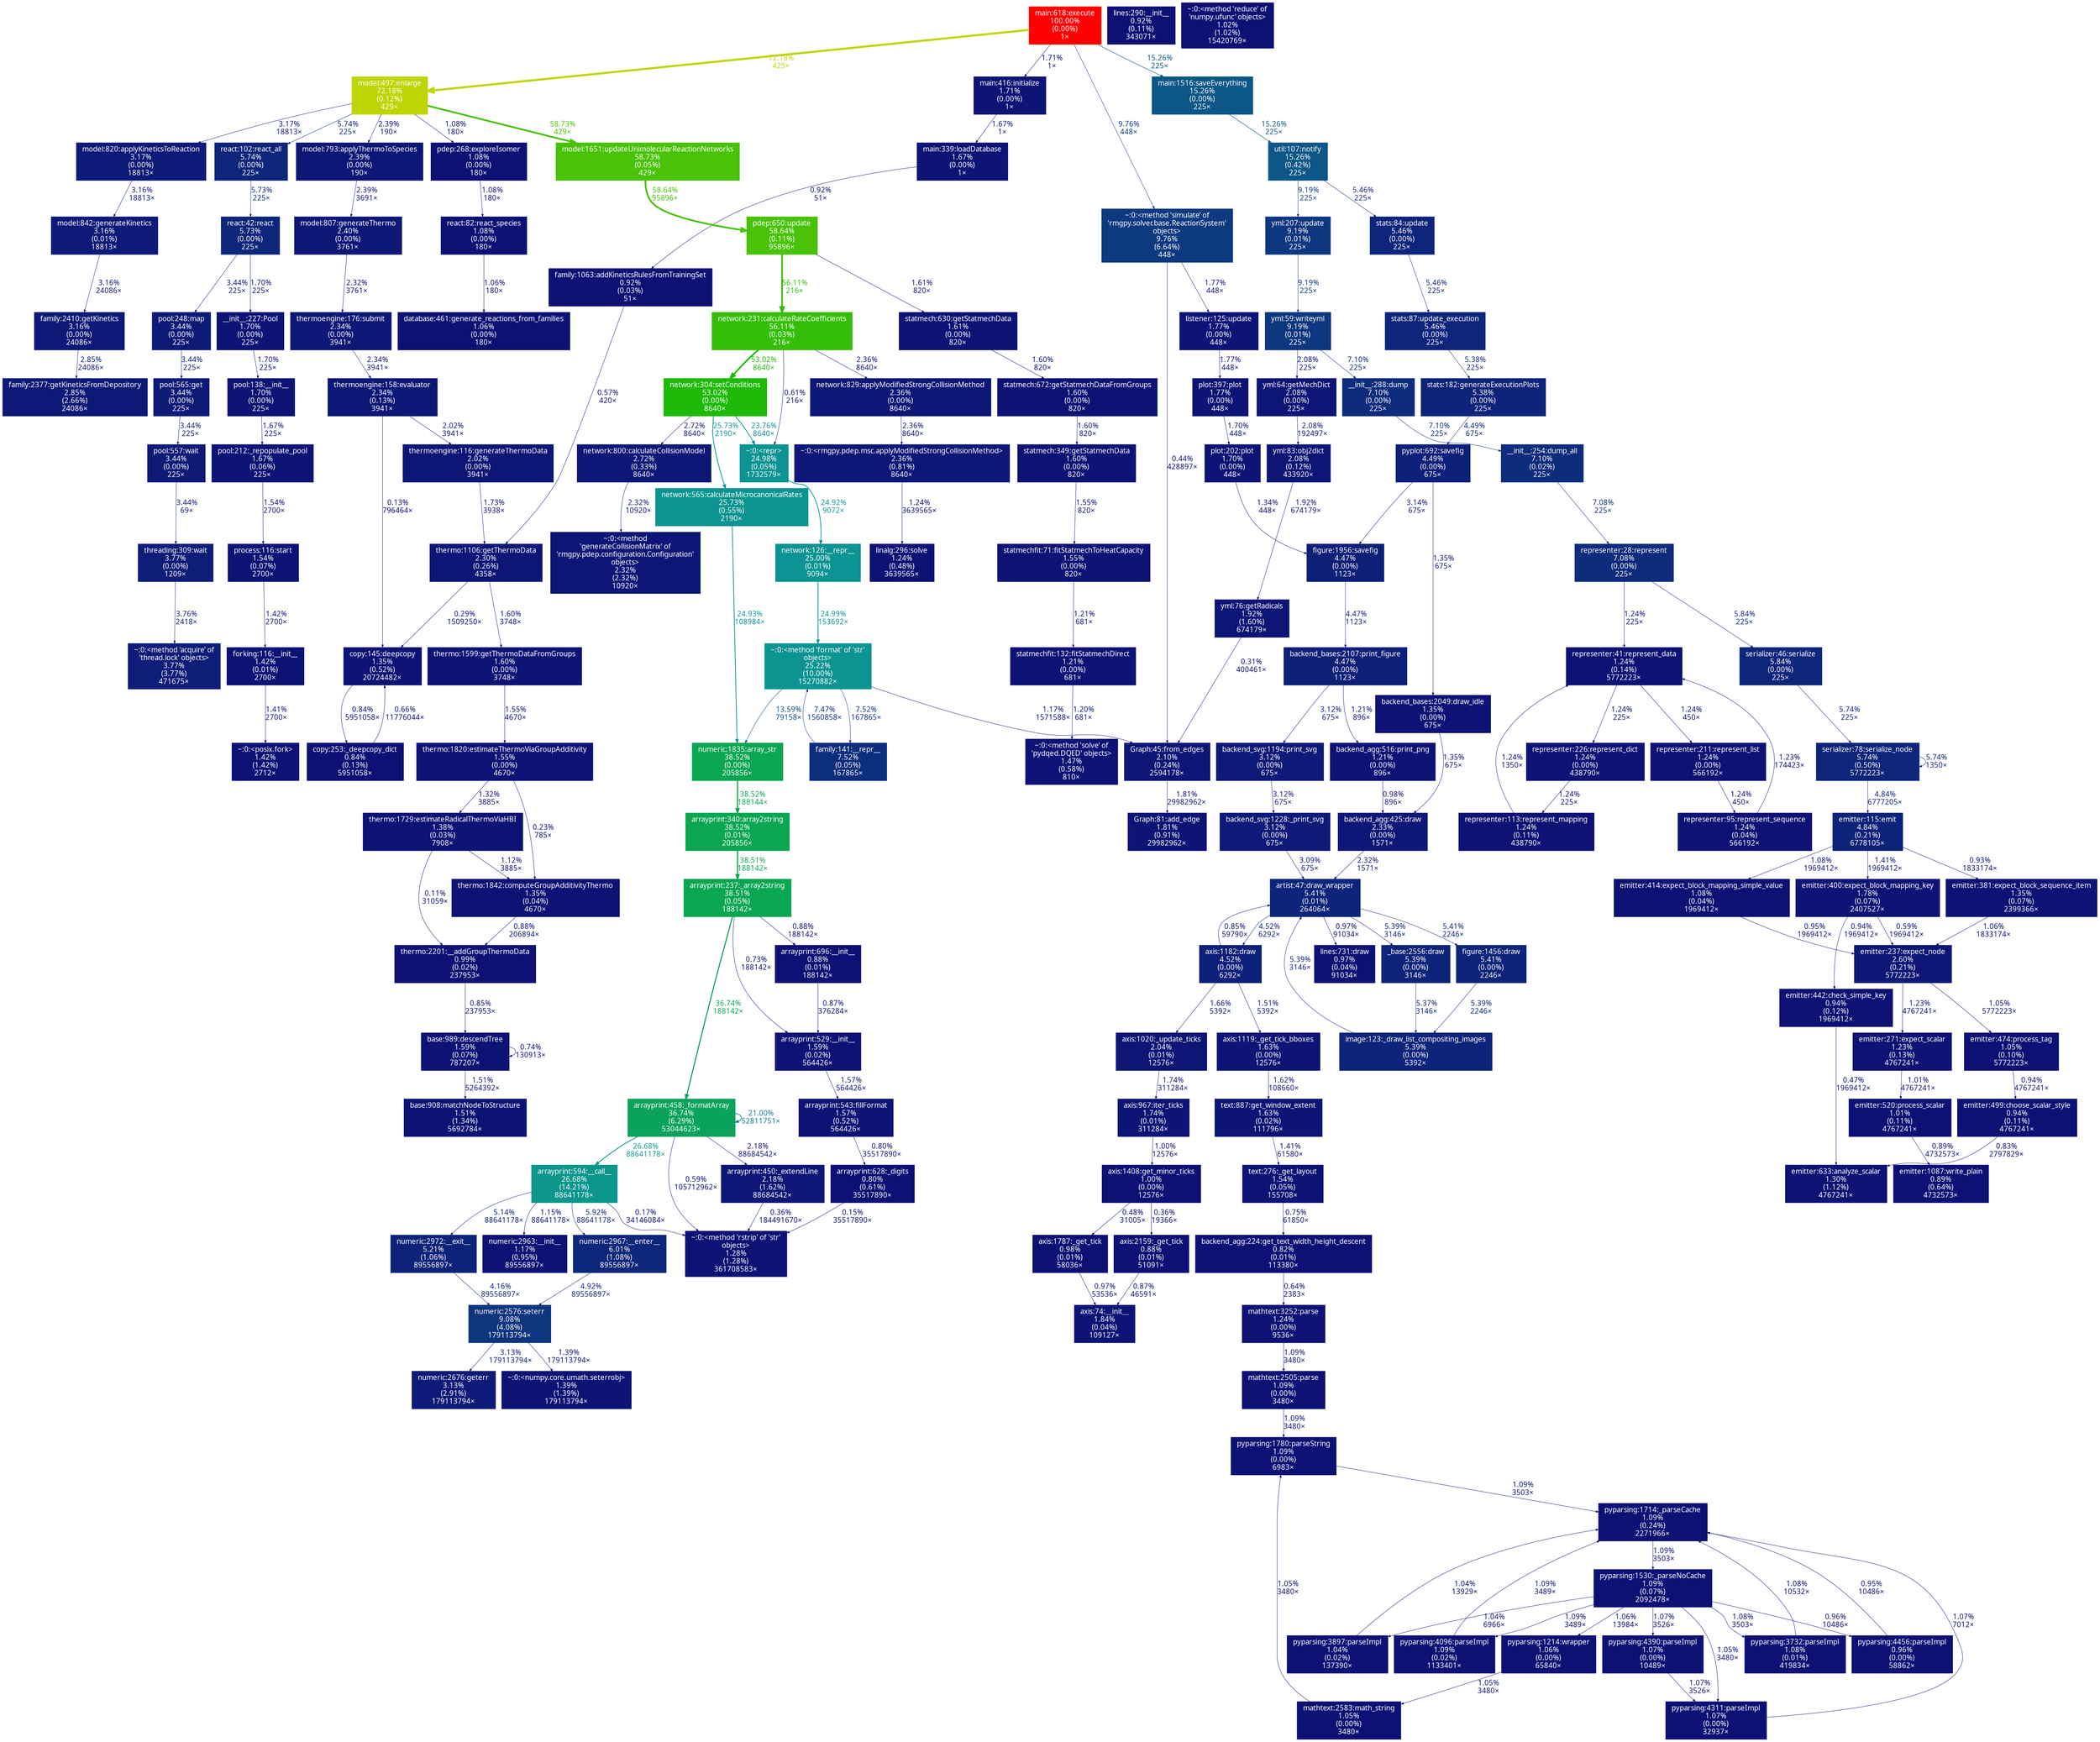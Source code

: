 digraph {
	graph [fontname=ArialMT, nodesep=0.125, ranksep=0.25];
	node [fontcolor=white, fontname=ArialMT, height=0, shape=box, style=filled, width=0];
	edge [fontname=ArialMT];
	13 [color="#0d267a", fontcolor="#ffffff", fontsize="10.00", label="serializer:78:serialize_node\n5.74%\n(0.50%)\n5772223×"];
	13 -> 13 [arrowsize="0.35", color="#0d267a", fontcolor="#0d267a", fontsize="10.00", label="5.74%\n1350×", labeldistance="0.50", penwidth="0.50"];
	13 -> 95 [arrowsize="0.35", color="#0d2279", fontcolor="#0d2279", fontsize="10.00", label="4.84%\n6777205×", labeldistance="0.50", penwidth="0.50"];
	37 [color="#49c208", fontcolor="#ffffff", fontsize="10.00", label="pdep:650:update\n58.64%\n(0.11%)\n95896×"];
	37 -> 2007 [arrowsize="0.75", color="#35be09", fontcolor="#35be09", fontsize="10.00", label="56.11%\n216×", labeldistance="2.24", penwidth="2.24"];
	37 -> 2626 [arrowsize="0.35", color="#0d1375", fontcolor="#0d1375", fontsize="10.00", label="1.61%\n820×", labeldistance="0.50", penwidth="0.50"];
	46 [color="#0d1976", fontcolor="#ffffff", fontsize="10.00", label="family:2377:getKineticsFromDepository\n2.85%\n(2.66%)\n24086×"];
	50 [color="#0d1174", fontcolor="#ffffff", fontsize="10.00", label="family:1063:addKineticsRulesFromTrainingSet\n0.92%\n(0.03%)\n51×"];
	50 -> 723 [arrowsize="0.35", color="#0d0f73", fontcolor="#0d0f73", fontsize="10.00", label="0.57%\n420×", labeldistance="0.50", penwidth="0.50"];
	60 [color="#0d1174", fontcolor="#ffffff", fontsize="10.00", label="lines:290:__init__\n0.92%\n(0.11%)\n343071×"];
	86 [color="#0d1274", fontcolor="#ffffff", fontsize="10.00", label="mathtext:3252:parse\n1.24%\n(0.00%)\n9536×"];
	86 -> 566 [arrowsize="0.35", color="#0d1174", fontcolor="#0d1174", fontsize="10.00", label="1.09%\n3480×", labeldistance="0.50", penwidth="0.50"];
	95 [color="#0d2279", fontcolor="#ffffff", fontsize="10.00", label="emitter:115:emit\n4.84%\n(0.21%)\n6778105×"];
	95 -> 1750 [arrowsize="0.35", color="#0d1375", fontcolor="#0d1375", fontsize="10.00", label="1.41%\n1969412×", labeldistance="0.50", penwidth="0.50"];
	95 -> 1752 [arrowsize="0.35", color="#0d1174", fontcolor="#0d1174", fontsize="10.00", label="0.93%\n1833174×", labeldistance="0.50", penwidth="0.50"];
	95 -> 3245 [arrowsize="0.35", color="#0d1174", fontcolor="#0d1174", fontsize="10.00", label="1.08%\n1969412×", labeldistance="0.50", penwidth="0.50"];
	112 [color="#0d1174", fontcolor="#ffffff", fontsize="10.00", label="lines:731:draw\n0.97%\n(0.04%)\n91034×"];
	158 [color="#0d247a", fontcolor="#ffffff", fontsize="10.00", label="_base:2556:draw\n5.39%\n(0.00%)\n3146×"];
	158 -> 3487 [arrowsize="0.35", color="#0d247a", fontcolor="#0d247a", fontsize="10.00", label="5.37%\n3146×", labeldistance="0.50", penwidth="0.50"];
	167 [color="#0d1575", fontcolor="#ffffff", fontsize="10.00", label="yml:83:obj2dict\n2.08%\n(0.12%)\n433920×"];
	167 -> 271 [arrowsize="0.35", color="#0d1575", fontcolor="#0d1575", fontsize="10.00", label="1.92%\n674179×", labeldistance="0.50", penwidth="0.50"];
	172 [color="#0d1475", fontcolor="#ffffff", fontsize="10.00", label="plot:202:plot\n1.70%\n(0.00%)\n448×"];
	172 -> 644 [arrowsize="0.35", color="#0d1274", fontcolor="#0d1274", fontsize="10.00", label="1.34%\n448×", labeldistance="0.50", penwidth="0.50"];
	241 [color="#0d1a77", fontcolor="#ffffff", fontsize="10.00", label="model:842:generateKinetics\n3.16%\n(0.01%)\n18813×"];
	241 -> 970 [arrowsize="0.35", color="#0d1a77", fontcolor="#0d1a77", fontsize="10.00", label="3.16%\n24086×", labeldistance="0.50", penwidth="0.50"];
	250 [color="#0d1274", fontcolor="#ffffff", fontsize="10.00", label="copy:145:deepcopy\n1.35%\n(0.52%)\n20724482×"];
	250 -> 1010 [arrowsize="0.35", color="#0d1074", fontcolor="#0d1074", fontsize="10.00", label="0.84%\n5951058×", labeldistance="0.50", penwidth="0.50"];
	271 [color="#0d1575", fontcolor="#ffffff", fontsize="10.00", label="yml:76:getRadicals\n1.92%\n(1.60%)\n674179×"];
	271 -> 2624 [arrowsize="0.35", color="#0d0e73", fontcolor="#0d0e73", fontsize="10.00", label="0.31%\n400461×", labeldistance="0.50", penwidth="0.50"];
	273 [color="#ff0000", fontcolor="#ffffff", fontsize="10.00", label="main:618:execute\n100.00%\n(0.00%)\n1×"];
	273 -> 363 [arrowsize="0.35", color="#0d1475", fontcolor="#0d1475", fontsize="10.00", label="1.71%\n1×", labeldistance="0.50", penwidth="0.50"];
	273 -> 969 [arrowsize="0.85", color="#bed506", fontcolor="#bed506", fontsize="10.00", label="72.18%\n425×", labeldistance="2.89", penwidth="2.89"];
	273 -> 1292 [arrowsize="0.35", color="#0d397f", fontcolor="#0d397f", fontsize="10.00", label="9.76%\n448×", labeldistance="0.50", penwidth="0.50"];
	273 -> 1802 [arrowsize="0.39", color="#0c5787", fontcolor="#0c5787", fontsize="10.00", label="15.26%\n225×", labeldistance="0.61", penwidth="0.61"];
	286 [color="#0d1174", fontcolor="#ffffff", fontsize="10.00", label="pyparsing:1214:wrapper\n1.06%\n(0.00%)\n65840×"];
	286 -> 569 [arrowsize="0.35", color="#0d1174", fontcolor="#0d1174", fontsize="10.00", label="1.05%\n3480×", labeldistance="0.50", penwidth="0.50"];
	303 [color="#0d1d78", fontcolor="#ffffff", fontsize="10.00", label="threading:309:wait\n3.77%\n(0.00%)\n1209×"];
	303 -> 3027 [arrowsize="0.35", color="#0d1d78", fontcolor="#0d1d78", fontsize="10.00", label="3.76%\n2418×", labeldistance="0.50", penwidth="0.50"];
	358 [color="#0d1b77", fontcolor="#ffffff", fontsize="10.00", label="pool:248:map\n3.44%\n(0.00%)\n225×"];
	358 -> 4040 [arrowsize="0.35", color="#0d1b77", fontcolor="#0d1b77", fontsize="10.00", label="3.44%\n225×", labeldistance="0.50", penwidth="0.50"];
	359 [color="#0d267a", fontcolor="#ffffff", fontsize="10.00", label="react:42:react\n5.73%\n(0.00%)\n225×"];
	359 -> 358 [arrowsize="0.35", color="#0d1b77", fontcolor="#0d1b77", fontsize="10.00", label="3.44%\n225×", labeldistance="0.50", penwidth="0.50"];
	359 -> 2594 [arrowsize="0.35", color="#0d1475", fontcolor="#0d1475", fontsize="10.00", label="1.70%\n225×", labeldistance="0.50", penwidth="0.50"];
	362 [color="#0d1776", fontcolor="#ffffff", fontsize="10.00", label="thermoengine:176:submit\n2.34%\n(0.00%)\n3941×"];
	362 -> 925 [arrowsize="0.35", color="#0d1776", fontcolor="#0d1776", fontsize="10.00", label="2.34%\n3941×", labeldistance="0.50", penwidth="0.50"];
	363 [color="#0d1475", fontcolor="#ffffff", fontsize="10.00", label="main:416:initialize\n1.71%\n(0.00%)\n1×"];
	363 -> 2361 [arrowsize="0.35", color="#0d1475", fontcolor="#0d1475", fontsize="10.00", label="1.67%\n1×", labeldistance="0.50", penwidth="0.50"];
	365 [color="#0d1776", fontcolor="#ffffff", fontsize="10.00", label="model:807:generateThermo\n2.40%\n(0.00%)\n3761×"];
	365 -> 362 [arrowsize="0.35", color="#0d1676", fontcolor="#0d1676", fontsize="10.00", label="2.32%\n3761×", labeldistance="0.50", penwidth="0.50"];
	368 [color="#1fba09", fontcolor="#ffffff", fontsize="10.00", label="network:304:setConditions\n53.02%\n(0.00%)\n8640×"];
	368 -> 1224 [arrowsize="0.51", color="#0c9490", fontcolor="#0c9490", fontsize="10.00", label="25.73%\n2190×", labeldistance="1.03", penwidth="1.03"];
	368 -> 1951 [arrowsize="0.49", color="#0c8b92", fontcolor="#0c8b92", fontsize="10.00", label="23.76%\n8640×", labeldistance="0.95", penwidth="0.95"];
	368 -> 2117 [arrowsize="0.35", color="#0d1876", fontcolor="#0d1876", fontsize="10.00", label="2.72%\n8640×", labeldistance="0.50", penwidth="0.50"];
	374 [color="#0d1475", fontcolor="#ffffff", fontsize="10.00", label="Graph:81:add_edge\n1.81%\n(0.91%)\n29982962×"];
	381 [color="#0d1375", fontcolor="#ffffff", fontsize="10.00", label="arrayprint:543:fillFormat\n1.57%\n(0.52%)\n564426×"];
	381 -> 1363 [arrowsize="0.35", color="#0d1074", fontcolor="#0d1074", fontsize="10.00", label="0.80%\n35517890×", labeldistance="0.50", penwidth="0.50"];
	382 [color="#0ba35c", fontcolor="#ffffff", fontsize="10.00", label="arrayprint:458:_formatArray\n36.74%\n(6.29%)\n53044623×"];
	382 -> 382 [arrowsize="0.46", color="#0c798e", fontcolor="#0c798e", fontsize="10.00", label="21.00%\n52811751×", labeldistance="0.84", penwidth="0.84"];
	382 -> 1343 [arrowsize="0.52", color="#0c968c", fontcolor="#0c968c", fontsize="10.00", label="26.68%\n88641178×", labeldistance="1.07", penwidth="1.07"];
	382 -> 1359 [arrowsize="0.35", color="#0d0f74", fontcolor="#0d0f74", fontsize="10.00", label="0.59%\n105712962×", labeldistance="0.50", penwidth="0.50"];
	382 -> 1362 [arrowsize="0.35", color="#0d1676", fontcolor="#0d1676", fontsize="10.00", label="2.18%\n88684542×", labeldistance="0.50", penwidth="0.50"];
	385 [color="#0d1375", fontcolor="#ffffff", fontsize="10.00", label="text:276:_get_layout\n1.54%\n(0.05%)\n155708×"];
	385 -> 2472 [arrowsize="0.35", color="#0d1074", fontcolor="#0d1074", fontsize="10.00", label="0.75%\n61850×", labeldistance="0.50", penwidth="0.50"];
	410 [color="#0d267a", fontcolor="#ffffff", fontsize="10.00", label="serializer:46:serialize\n5.84%\n(0.00%)\n225×"];
	410 -> 13 [arrowsize="0.35", color="#0d267a", fontcolor="#0d267a", fontsize="10.00", label="5.74%\n225×", labeldistance="0.50", penwidth="0.50"];
	420 [color="#0d1174", fontcolor="#ffffff", fontsize="10.00", label="database:461:generate_reactions_from_families\n1.06%\n(0.00%)\n180×"];
	558 [color="#0d247a", fontcolor="#ffffff", fontsize="10.00", label="figure:1456:draw\n5.41%\n(0.00%)\n2246×"];
	558 -> 3487 [arrowsize="0.35", color="#0d247a", fontcolor="#0d247a", fontsize="10.00", label="5.39%\n2246×", labeldistance="0.50", penwidth="0.50"];
	560 [color="#0d2079", fontcolor="#ffffff", fontsize="10.00", label="axis:1182:draw\n4.52%\n(0.00%)\n6292×"];
	560 -> 634 [arrowsize="0.35", color="#0d1475", fontcolor="#0d1475", fontsize="10.00", label="1.66%\n5392×", labeldistance="0.50", penwidth="0.50"];
	560 -> 1231 [arrowsize="0.35", color="#0d1074", fontcolor="#0d1074", fontsize="10.00", label="0.85%\n59790×", labeldistance="0.50", penwidth="0.50"];
	560 -> 3630 [arrowsize="0.35", color="#0d1375", fontcolor="#0d1375", fontsize="10.00", label="1.51%\n5392×", labeldistance="0.50", penwidth="0.50"];
	566 [color="#0d1174", fontcolor="#ffffff", fontsize="10.00", label="mathtext:2505:parse\n1.09%\n(0.00%)\n3480×"];
	566 -> 2975 [arrowsize="0.35", color="#0d1174", fontcolor="#0d1174", fontsize="10.00", label="1.09%\n3480×", labeldistance="0.50", penwidth="0.50"];
	569 [color="#0d1174", fontcolor="#ffffff", fontsize="10.00", label="mathtext:2583:math_string\n1.05%\n(0.00%)\n3480×"];
	569 -> 2975 [arrowsize="0.35", color="#0d1174", fontcolor="#0d1174", fontsize="10.00", label="1.05%\n3480×", labeldistance="0.50", penwidth="0.50"];
	634 [color="#0d1575", fontcolor="#ffffff", fontsize="10.00", label="axis:1020:_update_ticks\n2.04%\n(0.01%)\n12576×"];
	634 -> 1255 [arrowsize="0.35", color="#0d1475", fontcolor="#0d1475", fontsize="10.00", label="1.74%\n311284×", labeldistance="0.50", penwidth="0.50"];
	638 [color="#0d1274", fontcolor="#ffffff", fontsize="10.00", label="statmechfit:132:fitStatmechDirect\n1.21%\n(0.00%)\n681×"];
	638 -> 2063 [arrowsize="0.35", color="#0d1274", fontcolor="#0d1274", fontsize="10.00", label="1.20%\n681×", labeldistance="0.50", penwidth="0.50"];
	644 [color="#0d2078", fontcolor="#ffffff", fontsize="10.00", label="figure:1956:savefig\n4.47%\n(0.00%)\n1123×"];
	644 -> 795 [arrowsize="0.35", color="#0d2078", fontcolor="#0d2078", fontsize="10.00", label="4.47%\n1123×", labeldistance="0.50", penwidth="0.50"];
	656 [color="#0c5787", fontcolor="#ffffff", fontsize="10.00", label="util:107:notify\n15.26%\n(0.42%)\n225×"];
	656 -> 2343 [arrowsize="0.35", color="#0d377f", fontcolor="#0d377f", fontsize="10.00", label="9.19%\n225×", labeldistance="0.50", penwidth="0.50"];
	656 -> 3419 [arrowsize="0.35", color="#0d257a", fontcolor="#0d257a", fontsize="10.00", label="5.46%\n225×", labeldistance="0.50", penwidth="0.50"];
	680 [color="#0d1274", fontcolor="#ffffff", fontsize="10.00", label="representer:226:represent_dict\n1.24%\n(0.00%)\n438790×"];
	680 -> 1353 [arrowsize="0.35", color="#0d1274", fontcolor="#0d1274", fontsize="10.00", label="1.24%\n225×", labeldistance="0.50", penwidth="0.50"];
	681 [color="#0d1274", fontcolor="#ffffff", fontsize="10.00", label="representer:41:represent_data\n1.24%\n(0.14%)\n5772223×"];
	681 -> 680 [arrowsize="0.35", color="#0d1274", fontcolor="#0d1274", fontsize="10.00", label="1.24%\n225×", labeldistance="0.50", penwidth="0.50"];
	681 -> 3703 [arrowsize="0.35", color="#0d1274", fontcolor="#0d1274", fontsize="10.00", label="1.24%\n450×", labeldistance="0.50", penwidth="0.50"];
	720 [color="#0d1375", fontcolor="#ffffff", fontsize="10.00", label="statmech:349:getStatmechData\n1.60%\n(0.00%)\n820×"];
	720 -> 1213 [arrowsize="0.35", color="#0d1375", fontcolor="#0d1375", fontsize="10.00", label="1.55%\n820×", labeldistance="0.50", penwidth="0.50"];
	723 [color="#0d1676", fontcolor="#ffffff", fontsize="10.00", label="thermo:1106:getThermoData\n2.30%\n(0.26%)\n4358×"];
	723 -> 250 [arrowsize="0.35", color="#0d0e73", fontcolor="#0d0e73", fontsize="10.00", label="0.29%\n1509250×", labeldistance="0.50", penwidth="0.50"];
	723 -> 3431 [arrowsize="0.35", color="#0d1375", fontcolor="#0d1375", fontsize="10.00", label="1.60%\n3748×", labeldistance="0.50", penwidth="0.50"];
	747 [color="#0d257a", fontcolor="#ffffff", fontsize="10.00", label="stats:87:update_execution\n5.46%\n(0.00%)\n225×"];
	747 -> 1152 [arrowsize="0.35", color="#0d247a", fontcolor="#0d247a", fontsize="10.00", label="5.38%\n225×", labeldistance="0.50", penwidth="0.50"];
	756 [color="#0d1776", fontcolor="#ffffff", fontsize="10.00", label="network:829:applyModifiedStrongCollisionMethod\n2.36%\n(0.00%)\n8640×"];
	756 -> 2275 [arrowsize="0.35", color="#0d1776", fontcolor="#0d1776", fontsize="10.00", label="2.36%\n8640×", labeldistance="0.50", penwidth="0.50"];
	777 [color="#0d1475", fontcolor="#ffffff", fontsize="10.00", label="pool:212:_repopulate_pool\n1.67%\n(0.06%)\n225×"];
	777 -> 3058 [arrowsize="0.35", color="#0d1375", fontcolor="#0d1375", fontsize="10.00", label="1.54%\n2700×", labeldistance="0.50", penwidth="0.50"];
	787 [color="#0d1375", fontcolor="#ffffff", fontsize="10.00", label="arrayprint:529:__init__\n1.59%\n(0.02%)\n564426×"];
	787 -> 381 [arrowsize="0.35", color="#0d1375", fontcolor="#0d1375", fontsize="10.00", label="1.57%\n564426×", labeldistance="0.50", penwidth="0.50"];
	795 [color="#0d2078", fontcolor="#ffffff", fontsize="10.00", label="backend_bases:2107:print_figure\n4.47%\n(0.00%)\n1123×"];
	795 -> 1416 [arrowsize="0.35", color="#0d1274", fontcolor="#0d1274", fontsize="10.00", label="1.21%\n896×", labeldistance="0.50", penwidth="0.50"];
	795 -> 1630 [arrowsize="0.35", color="#0d1a77", fontcolor="#0d1a77", fontsize="10.00", label="3.12%\n675×", labeldistance="0.50", penwidth="0.50"];
	798 [color="#0d2c7c", fontcolor="#ffffff", fontsize="10.00", label="__init__:254:dump_all\n7.10%\n(0.02%)\n225×"];
	798 -> 3235 [arrowsize="0.35", color="#0d2c7c", fontcolor="#0d2c7c", fontsize="10.00", label="7.08%\n225×", labeldistance="0.50", penwidth="0.50"];
	801 [color="#0d1776", fontcolor="#ffffff", fontsize="10.00", label="backend_agg:425:draw\n2.33%\n(0.00%)\n1571×"];
	801 -> 1231 [arrowsize="0.35", color="#0d1676", fontcolor="#0d1676", fontsize="10.00", label="2.32%\n1571×", labeldistance="0.50", penwidth="0.50"];
	920 [color="#0d2c7c", fontcolor="#ffffff", fontsize="10.00", label="__init__:288:dump\n7.10%\n(0.00%)\n225×"];
	920 -> 798 [arrowsize="0.35", color="#0d2c7c", fontcolor="#0d2c7c", fontsize="10.00", label="7.10%\n225×", labeldistance="0.50", penwidth="0.50"];
	925 [color="#0d1776", fontcolor="#ffffff", fontsize="10.00", label="thermoengine:158:evaluator\n2.34%\n(0.13%)\n3941×"];
	925 -> 250 [arrowsize="0.35", color="#0d0d73", fontcolor="#0d0d73", fontsize="10.00", label="0.13%\n796464×", labeldistance="0.50", penwidth="0.50"];
	925 -> 3442 [arrowsize="0.35", color="#0d1575", fontcolor="#0d1575", fontsize="10.00", label="2.02%\n3941×", labeldistance="0.50", penwidth="0.50"];
	969 [color="#bed506", fontcolor="#ffffff", fontsize="10.00", label="model:497:enlarge\n72.18%\n(0.12%)\n429×"];
	969 -> 1704 [arrowsize="0.77", color="#49c208", fontcolor="#49c208", fontsize="10.00", label="58.73%\n429×", labeldistance="2.35", penwidth="2.35"];
	969 -> 1808 [arrowsize="0.35", color="#0d1a77", fontcolor="#0d1a77", fontsize="10.00", label="3.17%\n18813×", labeldistance="0.50", penwidth="0.50"];
	969 -> 2322 [arrowsize="0.35", color="#0d267a", fontcolor="#0d267a", fontsize="10.00", label="5.74%\n225×", labeldistance="0.50", penwidth="0.50"];
	969 -> 2627 [arrowsize="0.35", color="#0d1174", fontcolor="#0d1174", fontsize="10.00", label="1.08%\n180×", labeldistance="0.50", penwidth="0.50"];
	969 -> 3055 [arrowsize="0.35", color="#0d1776", fontcolor="#0d1776", fontsize="10.00", label="2.39%\n190×", labeldistance="0.50", penwidth="0.50"];
	970 [color="#0d1a77", fontcolor="#ffffff", fontsize="10.00", label="family:2410:getKinetics\n3.16%\n(0.00%)\n24086×"];
	970 -> 46 [arrowsize="0.35", color="#0d1976", fontcolor="#0d1976", fontsize="10.00", label="2.85%\n24086×", labeldistance="0.50", penwidth="0.50"];
	1010 [color="#0d1074", fontcolor="#ffffff", fontsize="10.00", label="copy:253:_deepcopy_dict\n0.84%\n(0.13%)\n5951058×"];
	1010 -> 250 [arrowsize="0.35", color="#0d0f74", fontcolor="#0d0f74", fontsize="10.00", label="0.66%\n11776044×", labeldistance="0.50", penwidth="0.50"];
	1022 [color="#0d1174", fontcolor="#ffffff", fontsize="10.00", label="pyparsing:1530:_parseNoCache\n1.09%\n(0.07%)\n2092478×"];
	1022 -> 286 [arrowsize="0.35", color="#0d1174", fontcolor="#0d1174", fontsize="10.00", label="1.06%\n13984×", labeldistance="0.50", penwidth="0.50"];
	1022 -> 1732 [arrowsize="0.35", color="#0d1174", fontcolor="#0d1174", fontsize="10.00", label="1.08%\n3503×", labeldistance="0.50", penwidth="0.50"];
	1022 -> 1792 [arrowsize="0.35", color="#0d1174", fontcolor="#0d1174", fontsize="10.00", label="0.96%\n10486×", labeldistance="0.50", penwidth="0.50"];
	1022 -> 2551 [arrowsize="0.35", color="#0d1174", fontcolor="#0d1174", fontsize="10.00", label="1.04%\n6966×", labeldistance="0.50", penwidth="0.50"];
	1022 -> 3130 [arrowsize="0.35", color="#0d1174", fontcolor="#0d1174", fontsize="10.00", label="1.05%\n3480×", labeldistance="0.50", penwidth="0.50"];
	1022 -> 3448 [arrowsize="0.35", color="#0d1174", fontcolor="#0d1174", fontsize="10.00", label="1.07%\n3526×", labeldistance="0.50", penwidth="0.50"];
	1022 -> 4221 [arrowsize="0.35", color="#0d1174", fontcolor="#0d1174", fontsize="10.00", label="1.09%\n3489×", labeldistance="0.50", penwidth="0.50"];
	1087 [color="#0d1275", fontcolor="#ffffff", fontsize="10.00", label="thermo:1729:estimateRadicalThermoViaHBI\n1.38%\n(0.03%)\n7908×"];
	1087 -> 1557 [arrowsize="0.35", color="#0d0d73", fontcolor="#0d0d73", fontsize="10.00", label="0.11%\n31059×", labeldistance="0.50", penwidth="0.50"];
	1087 -> 2562 [arrowsize="0.35", color="#0d1174", fontcolor="#0d1174", fontsize="10.00", label="1.12%\n3885×", labeldistance="0.50", penwidth="0.50"];
	1088 [color="#0d1375", fontcolor="#ffffff", fontsize="10.00", label="thermo:1820:estimateThermoViaGroupAdditivity\n1.55%\n(0.00%)\n4670×"];
	1088 -> 1087 [arrowsize="0.35", color="#0d1274", fontcolor="#0d1274", fontsize="10.00", label="1.32%\n3885×", labeldistance="0.50", penwidth="0.50"];
	1088 -> 2562 [arrowsize="0.35", color="#0d0e73", fontcolor="#0d0e73", fontsize="10.00", label="0.23%\n785×", labeldistance="0.50", penwidth="0.50"];
	1111 [color="#0d1274", fontcolor="#ffffff", fontsize="10.00", label="emitter:271:expect_scalar\n1.23%\n(0.13%)\n4767241×"];
	1111 -> 3149 [arrowsize="0.35", color="#0d1174", fontcolor="#0d1174", fontsize="10.00", label="1.01%\n4767241×", labeldistance="0.50", penwidth="0.50"];
	1129 [color="#0d1876", fontcolor="#ffffff", fontsize="10.00", label="emitter:237:expect_node\n2.60%\n(0.21%)\n5772223×"];
	1129 -> 1111 [arrowsize="0.35", color="#0d1274", fontcolor="#0d1274", fontsize="10.00", label="1.23%\n4767241×", labeldistance="0.50", penwidth="0.50"];
	1129 -> 1527 [arrowsize="0.35", color="#0d1174", fontcolor="#0d1174", fontsize="10.00", label="1.05%\n5772223×", labeldistance="0.50", penwidth="0.50"];
	1140 [color="#0d1174", fontcolor="#ffffff", fontsize="10.00", label="pyparsing:1714:_parseCache\n1.09%\n(0.24%)\n2271966×"];
	1140 -> 1022 [arrowsize="0.35", color="#0d1174", fontcolor="#0d1174", fontsize="10.00", label="1.09%\n3503×", labeldistance="0.50", penwidth="0.50"];
	1151 [color="#0d2079", fontcolor="#ffffff", fontsize="10.00", label="pyplot:692:savefig\n4.49%\n(0.00%)\n675×"];
	1151 -> 644 [arrowsize="0.35", color="#0d1a77", fontcolor="#0d1a77", fontsize="10.00", label="3.14%\n675×", labeldistance="0.50", penwidth="0.50"];
	1151 -> 1417 [arrowsize="0.35", color="#0d1274", fontcolor="#0d1274", fontsize="10.00", label="1.35%\n675×", labeldistance="0.50", penwidth="0.50"];
	1152 [color="#0d247a", fontcolor="#ffffff", fontsize="10.00", label="stats:182:generateExecutionPlots\n5.38%\n(0.00%)\n225×"];
	1152 -> 1151 [arrowsize="0.35", color="#0d2079", fontcolor="#0d2079", fontsize="10.00", label="4.49%\n675×", labeldistance="0.50", penwidth="0.50"];
	1213 [color="#0d1375", fontcolor="#ffffff", fontsize="10.00", label="statmechfit:71:fitStatmechToHeatCapacity\n1.55%\n(0.00%)\n820×"];
	1213 -> 638 [arrowsize="0.35", color="#0d1274", fontcolor="#0d1274", fontsize="10.00", label="1.21%\n681×", labeldistance="0.50", penwidth="0.50"];
	1224 [color="#0c9490", fontcolor="#ffffff", fontsize="10.00", label="network:565:calculateMicrocanonicalRates\n25.73%\n(0.55%)\n2190×"];
	1224 -> 3700 [arrowsize="0.50", color="#0c9393", fontcolor="#0c9393", fontsize="10.00", label="24.93%\n108984×", labeldistance="1.00", penwidth="1.00"];
	1231 [color="#0d247a", fontcolor="#ffffff", fontsize="10.00", label="artist:47:draw_wrapper\n5.41%\n(0.01%)\n264064×"];
	1231 -> 112 [arrowsize="0.35", color="#0d1174", fontcolor="#0d1174", fontsize="10.00", label="0.97%\n91034×", labeldistance="0.50", penwidth="0.50"];
	1231 -> 158 [arrowsize="0.35", color="#0d247a", fontcolor="#0d247a", fontsize="10.00", label="5.39%\n3146×", labeldistance="0.50", penwidth="0.50"];
	1231 -> 558 [arrowsize="0.35", color="#0d247a", fontcolor="#0d247a", fontsize="10.00", label="5.41%\n2246×", labeldistance="0.50", penwidth="0.50"];
	1231 -> 560 [arrowsize="0.35", color="#0d2079", fontcolor="#0d2079", fontsize="10.00", label="4.52%\n6292×", labeldistance="0.50", penwidth="0.50"];
	1234 [color="#0d1475", fontcolor="#ffffff", fontsize="10.00", label="axis:74:__init__\n1.84%\n(0.04%)\n109127×"];
	1237 [color="#0d1375", fontcolor="#ffffff", fontsize="10.00", label="base:908:matchNodeToStructure\n1.51%\n(1.34%)\n5692784×"];
	1255 [color="#0d1475", fontcolor="#ffffff", fontsize="10.00", label="axis:967:iter_ticks\n1.74%\n(0.01%)\n311284×"];
	1255 -> 2105 [arrowsize="0.35", color="#0d1174", fontcolor="#0d1174", fontsize="10.00", label="1.00%\n12576×", labeldistance="0.50", penwidth="0.50"];
	1256 [color="#0d1375", fontcolor="#ffffff", fontsize="10.00", label="statmech:672:getStatmechDataFromGroups\n1.60%\n(0.00%)\n820×"];
	1256 -> 720 [arrowsize="0.35", color="#0d1375", fontcolor="#0d1375", fontsize="10.00", label="1.60%\n820×", labeldistance="0.50", penwidth="0.50"];
	1292 [color="#0d397f", fontcolor="#ffffff", fontsize="10.00", label="~:0:<method 'simulate' of\n'rmgpy.solver.base.ReactionSystem'\nobjects>\n9.76%\n(6.64%)\n448×"];
	1292 -> 2400 [arrowsize="0.35", color="#0d1475", fontcolor="#0d1475", fontsize="10.00", label="1.77%\n448×", labeldistance="0.50", penwidth="0.50"];
	1292 -> 2624 [arrowsize="0.35", color="#0d0f73", fontcolor="#0d0f73", fontsize="10.00", label="0.44%\n428897×", labeldistance="0.50", penwidth="0.50"];
	1341 [color="#0d277a", fontcolor="#ffffff", fontsize="10.00", label="numeric:2967:__enter__\n6.01%\n(1.08%)\n89556897×"];
	1341 -> 3042 [arrowsize="0.35", color="#0d2279", fontcolor="#0d2279", fontsize="10.00", label="4.92%\n89556897×", labeldistance="0.50", penwidth="0.50"];
	1343 [color="#0c968c", fontcolor="#ffffff", fontsize="10.00", label="arrayprint:594:__call__\n26.68%\n(14.21%)\n88641178×"];
	1343 -> 1341 [arrowsize="0.35", color="#0d277a", fontcolor="#0d277a", fontsize="10.00", label="5.92%\n88641178×", labeldistance="0.50", penwidth="0.50"];
	1343 -> 1359 [arrowsize="0.35", color="#0d0d73", fontcolor="#0d0d73", fontsize="10.00", label="0.17%\n34146084×", labeldistance="0.50", penwidth="0.50"];
	1343 -> 2032 [arrowsize="0.35", color="#0d2379", fontcolor="#0d2379", fontsize="10.00", label="5.14%\n88641178×", labeldistance="0.50", penwidth="0.50"];
	1343 -> 4495 [arrowsize="0.35", color="#0d1274", fontcolor="#0d1274", fontsize="10.00", label="1.15%\n88641178×", labeldistance="0.50", penwidth="0.50"];
	1352 [color="#0d1274", fontcolor="#ffffff", fontsize="10.00", label="representer:95:represent_sequence\n1.24%\n(0.04%)\n566192×"];
	1352 -> 681 [arrowsize="0.35", color="#0d1274", fontcolor="#0d1274", fontsize="10.00", label="1.23%\n174423×", labeldistance="0.50", penwidth="0.50"];
	1353 [color="#0d1274", fontcolor="#ffffff", fontsize="10.00", label="representer:113:represent_mapping\n1.24%\n(0.11%)\n438790×"];
	1353 -> 681 [arrowsize="0.35", color="#0d1274", fontcolor="#0d1274", fontsize="10.00", label="1.24%\n1350×", labeldistance="0.50", penwidth="0.50"];
	1359 [color="#0d1274", fontcolor="#ffffff", fontsize="10.00", label="~:0:<method 'rstrip' of 'str'\nobjects>\n1.28%\n(1.28%)\n361708583×"];
	1362 [color="#0d1676", fontcolor="#ffffff", fontsize="10.00", label="arrayprint:450:_extendLine\n2.18%\n(1.62%)\n88684542×"];
	1362 -> 1359 [arrowsize="0.35", color="#0d0e73", fontcolor="#0d0e73", fontsize="10.00", label="0.36%\n184491670×", labeldistance="0.50", penwidth="0.50"];
	1363 [color="#0d1074", fontcolor="#ffffff", fontsize="10.00", label="arrayprint:628:_digits\n0.80%\n(0.61%)\n35517890×"];
	1363 -> 1359 [arrowsize="0.35", color="#0d0d73", fontcolor="#0d0d73", fontsize="10.00", label="0.15%\n35517890×", labeldistance="0.50", penwidth="0.50"];
	1416 [color="#0d1274", fontcolor="#ffffff", fontsize="10.00", label="backend_agg:516:print_png\n1.21%\n(0.00%)\n896×"];
	1416 -> 801 [arrowsize="0.35", color="#0d1174", fontcolor="#0d1174", fontsize="10.00", label="0.98%\n896×", labeldistance="0.50", penwidth="0.50"];
	1417 [color="#0d1274", fontcolor="#ffffff", fontsize="10.00", label="backend_bases:2049:draw_idle\n1.35%\n(0.00%)\n675×"];
	1417 -> 801 [arrowsize="0.35", color="#0d1274", fontcolor="#0d1274", fontsize="10.00", label="1.35%\n675×", labeldistance="0.50", penwidth="0.50"];
	1434 [color="#0ba652", fontcolor="#ffffff", fontsize="10.00", label="arrayprint:340:array2string\n38.52%\n(0.01%)\n205856×"];
	1434 -> 2312 [arrowsize="0.62", color="#0ba652", fontcolor="#0ba652", fontsize="10.00", label="38.51%\n188142×", labeldistance="1.54", penwidth="1.54"];
	1527 [color="#0d1174", fontcolor="#ffffff", fontsize="10.00", label="emitter:474:process_tag\n1.05%\n(0.10%)\n5772223×"];
	1527 -> 2681 [arrowsize="0.35", color="#0d1174", fontcolor="#0d1174", fontsize="10.00", label="0.94%\n4767241×", labeldistance="0.50", penwidth="0.50"];
	1557 [color="#0d1174", fontcolor="#ffffff", fontsize="10.00", label="thermo:2201:__addGroupThermoData\n0.99%\n(0.02%)\n237953×"];
	1557 -> 2382 [arrowsize="0.35", color="#0d1074", fontcolor="#0d1074", fontsize="10.00", label="0.85%\n237953×", labeldistance="0.50", penwidth="0.50"];
	1630 [color="#0d1a77", fontcolor="#ffffff", fontsize="10.00", label="backend_svg:1194:print_svg\n3.12%\n(0.00%)\n675×"];
	1630 -> 3051 [arrowsize="0.35", color="#0d1a77", fontcolor="#0d1a77", fontsize="10.00", label="3.12%\n675×", labeldistance="0.50", penwidth="0.50"];
	1678 [color="#0d1174", fontcolor="#ffffff", fontsize="10.00", label="emitter:442:check_simple_key\n0.94%\n(0.12%)\n1969412×"];
	1678 -> 2145 [arrowsize="0.35", color="#0d0f73", fontcolor="#0d0f73", fontsize="10.00", label="0.47%\n1969412×", labeldistance="0.50", penwidth="0.50"];
	1704 [color="#49c208", fontcolor="#ffffff", fontsize="10.00", label="model:1651:updateUnimolecularReactionNetworks\n58.73%\n(0.05%)\n429×"];
	1704 -> 37 [arrowsize="0.77", color="#49c208", fontcolor="#49c208", fontsize="10.00", label="58.64%\n95896×", labeldistance="2.35", penwidth="2.35"];
	1732 [color="#0d1174", fontcolor="#ffffff", fontsize="10.00", label="pyparsing:3732:parseImpl\n1.08%\n(0.01%)\n419834×"];
	1732 -> 1140 [arrowsize="0.35", color="#0d1174", fontcolor="#0d1174", fontsize="10.00", label="1.08%\n10532×", labeldistance="0.50", penwidth="0.50"];
	1750 [color="#0d1475", fontcolor="#ffffff", fontsize="10.00", label="emitter:400:expect_block_mapping_key\n1.78%\n(0.07%)\n2407527×"];
	1750 -> 1129 [arrowsize="0.35", color="#0d0f74", fontcolor="#0d0f74", fontsize="10.00", label="0.59%\n1969412×", labeldistance="0.50", penwidth="0.50"];
	1750 -> 1678 [arrowsize="0.35", color="#0d1174", fontcolor="#0d1174", fontsize="10.00", label="0.94%\n1969412×", labeldistance="0.50", penwidth="0.50"];
	1752 [color="#0d1274", fontcolor="#ffffff", fontsize="10.00", label="emitter:381:expect_block_sequence_item\n1.35%\n(0.07%)\n2399366×"];
	1752 -> 1129 [arrowsize="0.35", color="#0d1174", fontcolor="#0d1174", fontsize="10.00", label="1.06%\n1833174×", labeldistance="0.50", penwidth="0.50"];
	1759 [color="#0d1074", fontcolor="#ffffff", fontsize="10.00", label="emitter:1087:write_plain\n0.89%\n(0.64%)\n4732573×"];
	1774 [color="#0d1475", fontcolor="#ffffff", fontsize="10.00", label="text:887:get_window_extent\n1.63%\n(0.02%)\n111796×"];
	1774 -> 385 [arrowsize="0.35", color="#0d1375", fontcolor="#0d1375", fontsize="10.00", label="1.41%\n61580×", labeldistance="0.50", penwidth="0.50"];
	1792 [color="#0d1174", fontcolor="#ffffff", fontsize="10.00", label="pyparsing:4456:parseImpl\n0.96%\n(0.00%)\n58862×"];
	1792 -> 1140 [arrowsize="0.35", color="#0d1174", fontcolor="#0d1174", fontsize="10.00", label="0.95%\n10486×", labeldistance="0.50", penwidth="0.50"];
	1802 [color="#0c5787", fontcolor="#ffffff", fontsize="10.00", label="main:1516:saveEverything\n15.26%\n(0.00%)\n225×"];
	1802 -> 656 [arrowsize="0.39", color="#0c5787", fontcolor="#0c5787", fontsize="10.00", label="15.26%\n225×", labeldistance="0.61", penwidth="0.61"];
	1808 [color="#0d1a77", fontcolor="#ffffff", fontsize="10.00", label="model:820:applyKineticsToReaction\n3.17%\n(0.00%)\n18813×"];
	1808 -> 241 [arrowsize="0.35", color="#0d1a77", fontcolor="#0d1a77", fontsize="10.00", label="3.16%\n18813×", labeldistance="0.50", penwidth="0.50"];
	1951 [color="#0c9393", fontcolor="#ffffff", fontsize="10.00", label="~:0:<repr>\n24.98%\n(0.05%)\n1732579×"];
	1951 -> 4099 [arrowsize="0.50", color="#0c9393", fontcolor="#0c9393", fontsize="10.00", label="24.92%\n9072×", labeldistance="1.00", penwidth="1.00"];
	1955 [color="#0c9493", fontcolor="#ffffff", fontsize="10.00", label="~:0:<method 'format' of 'str'\nobjects>\n25.22%\n(10.00%)\n15270882×"];
	1955 -> 2624 [arrowsize="0.35", color="#0d1274", fontcolor="#0d1274", fontsize="10.00", label="1.17%\n1571588×", labeldistance="0.50", penwidth="0.50"];
	1955 -> 3147 [arrowsize="0.35", color="#0d2e7c", fontcolor="#0d2e7c", fontsize="10.00", label="7.52%\n167865×", labeldistance="0.50", penwidth="0.50"];
	1955 -> 3700 [arrowsize="0.37", color="#0d4e84", fontcolor="#0d4e84", fontsize="10.00", label="13.59%\n79158×", labeldistance="0.54", penwidth="0.54"];
	2000 [color="#0d1274", fontcolor="#ffffff", fontsize="10.00", label="linalg:296:solve\n1.24%\n(0.48%)\n3639565×"];
	2007 [color="#35be09", fontcolor="#ffffff", fontsize="10.00", label="network:231:calculateRateCoefficients\n56.11%\n(0.03%)\n216×"];
	2007 -> 368 [arrowsize="0.73", color="#1fba09", fontcolor="#1fba09", fontsize="10.00", label="53.02%\n8640×", labeldistance="2.12", penwidth="2.12"];
	2007 -> 756 [arrowsize="0.35", color="#0d1776", fontcolor="#0d1776", fontsize="10.00", label="2.36%\n8640×", labeldistance="0.50", penwidth="0.50"];
	2007 -> 1951 [arrowsize="0.35", color="#0d0f74", fontcolor="#0d0f74", fontsize="10.00", label="0.61%\n216×", labeldistance="0.50", penwidth="0.50"];
	2025 [color="#0d1174", fontcolor="#ffffff", fontsize="10.00", label="react:82:react_species\n1.08%\n(0.00%)\n180×"];
	2025 -> 420 [arrowsize="0.35", color="#0d1174", fontcolor="#0d1174", fontsize="10.00", label="1.06%\n180×", labeldistance="0.50", penwidth="0.50"];
	2032 [color="#0d2379", fontcolor="#ffffff", fontsize="10.00", label="numeric:2972:__exit__\n5.21%\n(1.06%)\n89556897×"];
	2032 -> 3042 [arrowsize="0.35", color="#0d1f78", fontcolor="#0d1f78", fontsize="10.00", label="4.16%\n89556897×", labeldistance="0.50", penwidth="0.50"];
	2063 [color="#0d1375", fontcolor="#ffffff", fontsize="10.00", label="~:0:<method 'solve' of\n'pydqed.DQED' objects>\n1.47%\n(0.58%)\n810×"];
	2105 [color="#0d1174", fontcolor="#ffffff", fontsize="10.00", label="axis:1408:get_minor_ticks\n1.00%\n(0.00%)\n12576×"];
	2105 -> 3879 [arrowsize="0.35", color="#0d0f73", fontcolor="#0d0f73", fontsize="10.00", label="0.48%\n31005×", labeldistance="0.50", penwidth="0.50"];
	2105 -> 4007 [arrowsize="0.35", color="#0d0e73", fontcolor="#0d0e73", fontsize="10.00", label="0.36%\n19366×", labeldistance="0.50", penwidth="0.50"];
	2116 [color="#0d1676", fontcolor="#ffffff", fontsize="10.00", label="~:0:<method\n'generateCollisionMatrix' of\n'rmgpy.pdep.configuration.Configuration'\nobjects>\n2.32%\n(2.32%)\n10920×"];
	2117 [color="#0d1876", fontcolor="#ffffff", fontsize="10.00", label="network:800:calculateCollisionModel\n2.72%\n(0.33%)\n8640×"];
	2117 -> 2116 [arrowsize="0.35", color="#0d1676", fontcolor="#0d1676", fontsize="10.00", label="2.32%\n10920×", labeldistance="0.50", penwidth="0.50"];
	2145 [color="#0d1274", fontcolor="#ffffff", fontsize="10.00", label="emitter:633:analyze_scalar\n1.30%\n(1.12%)\n4767241×"];
	2275 [color="#0d1776", fontcolor="#ffffff", fontsize="10.00", label="~:0:<rmgpy.pdep.msc.applyModifiedStrongCollisionMethod>\n2.36%\n(0.81%)\n8640×"];
	2275 -> 2000 [arrowsize="0.35", color="#0d1274", fontcolor="#0d1274", fontsize="10.00", label="1.24%\n3639565×", labeldistance="0.50", penwidth="0.50"];
	2312 [color="#0ba652", fontcolor="#ffffff", fontsize="10.00", label="arrayprint:237:_array2string\n38.51%\n(0.05%)\n188142×"];
	2312 -> 382 [arrowsize="0.61", color="#0ba35c", fontcolor="#0ba35c", fontsize="10.00", label="36.74%\n188142×", labeldistance="1.47", penwidth="1.47"];
	2312 -> 787 [arrowsize="0.35", color="#0d1074", fontcolor="#0d1074", fontsize="10.00", label="0.73%\n188142×", labeldistance="0.50", penwidth="0.50"];
	2312 -> 2860 [arrowsize="0.35", color="#0d1074", fontcolor="#0d1074", fontsize="10.00", label="0.88%\n188142×", labeldistance="0.50", penwidth="0.50"];
	2322 [color="#0d267a", fontcolor="#ffffff", fontsize="10.00", label="react:102:react_all\n5.74%\n(0.00%)\n225×"];
	2322 -> 359 [arrowsize="0.35", color="#0d267a", fontcolor="#0d267a", fontsize="10.00", label="5.73%\n225×", labeldistance="0.50", penwidth="0.50"];
	2343 [color="#0d377f", fontcolor="#ffffff", fontsize="10.00", label="yml:207:update\n9.19%\n(0.01%)\n225×"];
	2343 -> 3853 [arrowsize="0.35", color="#0d377f", fontcolor="#0d377f", fontsize="10.00", label="9.19%\n225×", labeldistance="0.50", penwidth="0.50"];
	2361 [color="#0d1475", fontcolor="#ffffff", fontsize="10.00", label="main:339:loadDatabase\n1.67%\n(0.00%)\n1×"];
	2361 -> 50 [arrowsize="0.35", color="#0d1174", fontcolor="#0d1174", fontsize="10.00", label="0.92%\n51×", labeldistance="0.50", penwidth="0.50"];
	2382 [color="#0d1375", fontcolor="#ffffff", fontsize="10.00", label="base:989:descendTree\n1.59%\n(0.07%)\n787207×"];
	2382 -> 1237 [arrowsize="0.35", color="#0d1375", fontcolor="#0d1375", fontsize="10.00", label="1.51%\n5264392×", labeldistance="0.50", penwidth="0.50"];
	2382 -> 2382 [arrowsize="0.35", color="#0d1074", fontcolor="#0d1074", fontsize="10.00", label="0.74%\n130913×", labeldistance="0.50", penwidth="0.50"];
	2400 [color="#0d1475", fontcolor="#ffffff", fontsize="10.00", label="listener:125:update\n1.77%\n(0.00%)\n448×"];
	2400 -> 2431 [arrowsize="0.35", color="#0d1475", fontcolor="#0d1475", fontsize="10.00", label="1.77%\n448×", labeldistance="0.50", penwidth="0.50"];
	2431 [color="#0d1475", fontcolor="#ffffff", fontsize="10.00", label="plot:397:plot\n1.77%\n(0.00%)\n448×"];
	2431 -> 172 [arrowsize="0.35", color="#0d1475", fontcolor="#0d1475", fontsize="10.00", label="1.70%\n448×", labeldistance="0.50", penwidth="0.50"];
	2472 [color="#0d1074", fontcolor="#ffffff", fontsize="10.00", label="backend_agg:224:get_text_width_height_descent\n0.82%\n(0.01%)\n113380×"];
	2472 -> 86 [arrowsize="0.35", color="#0d0f74", fontcolor="#0d0f74", fontsize="10.00", label="0.64%\n2383×", labeldistance="0.50", penwidth="0.50"];
	2551 [color="#0d1174", fontcolor="#ffffff", fontsize="10.00", label="pyparsing:3897:parseImpl\n1.04%\n(0.02%)\n137390×"];
	2551 -> 1140 [arrowsize="0.35", color="#0d1174", fontcolor="#0d1174", fontsize="10.00", label="1.04%\n13929×", labeldistance="0.50", penwidth="0.50"];
	2562 [color="#0d1274", fontcolor="#ffffff", fontsize="10.00", label="thermo:1842:computeGroupAdditivityThermo\n1.35%\n(0.04%)\n4670×"];
	2562 -> 1557 [arrowsize="0.35", color="#0d1074", fontcolor="#0d1074", fontsize="10.00", label="0.88%\n206894×", labeldistance="0.50", penwidth="0.50"];
	2593 [color="#0d1475", fontcolor="#ffffff", fontsize="10.00", label="pool:138:__init__\n1.70%\n(0.00%)\n225×"];
	2593 -> 777 [arrowsize="0.35", color="#0d1475", fontcolor="#0d1475", fontsize="10.00", label="1.67%\n225×", labeldistance="0.50", penwidth="0.50"];
	2594 [color="#0d1475", fontcolor="#ffffff", fontsize="10.00", label="__init__:227:Pool\n1.70%\n(0.00%)\n225×"];
	2594 -> 2593 [arrowsize="0.35", color="#0d1475", fontcolor="#0d1475", fontsize="10.00", label="1.70%\n225×", labeldistance="0.50", penwidth="0.50"];
	2624 [color="#0d1675", fontcolor="#ffffff", fontsize="10.00", label="Graph:45:from_edges\n2.10%\n(0.24%)\n2594178×"];
	2624 -> 374 [arrowsize="0.35", color="#0d1475", fontcolor="#0d1475", fontsize="10.00", label="1.81%\n29982962×", labeldistance="0.50", penwidth="0.50"];
	2626 [color="#0d1375", fontcolor="#ffffff", fontsize="10.00", label="statmech:630:getStatmechData\n1.61%\n(0.00%)\n820×"];
	2626 -> 1256 [arrowsize="0.35", color="#0d1375", fontcolor="#0d1375", fontsize="10.00", label="1.60%\n820×", labeldistance="0.50", penwidth="0.50"];
	2627 [color="#0d1174", fontcolor="#ffffff", fontsize="10.00", label="pdep:268:exploreIsomer\n1.08%\n(0.00%)\n180×"];
	2627 -> 2025 [arrowsize="0.35", color="#0d1174", fontcolor="#0d1174", fontsize="10.00", label="1.08%\n180×", labeldistance="0.50", penwidth="0.50"];
	2681 [color="#0d1174", fontcolor="#ffffff", fontsize="10.00", label="emitter:499:choose_scalar_style\n0.94%\n(0.11%)\n4767241×"];
	2681 -> 2145 [arrowsize="0.35", color="#0d1074", fontcolor="#0d1074", fontsize="10.00", label="0.83%\n2797829×", labeldistance="0.50", penwidth="0.50"];
	2860 [color="#0d1074", fontcolor="#ffffff", fontsize="10.00", label="arrayprint:696:__init__\n0.88%\n(0.01%)\n188142×"];
	2860 -> 787 [arrowsize="0.35", color="#0d1074", fontcolor="#0d1074", fontsize="10.00", label="0.87%\n376284×", labeldistance="0.50", penwidth="0.50"];
	2881 [color="#0d1b77", fontcolor="#ffffff", fontsize="10.00", label="pool:557:wait\n3.44%\n(0.00%)\n225×"];
	2881 -> 303 [arrowsize="0.35", color="#0d1b77", fontcolor="#0d1b77", fontsize="10.00", label="3.44%\n69×", labeldistance="0.50", penwidth="0.50"];
	2975 [color="#0d1174", fontcolor="#ffffff", fontsize="10.00", label="pyparsing:1780:parseString\n1.09%\n(0.00%)\n6983×"];
	2975 -> 1140 [arrowsize="0.35", color="#0d1174", fontcolor="#0d1174", fontsize="10.00", label="1.09%\n3503×", labeldistance="0.50", penwidth="0.50"];
	3019 [color="#0d1375", fontcolor="#ffffff", fontsize="10.00", label="~:0:<posix.fork>\n1.42%\n(1.42%)\n2712×"];
	3020 [color="#0d1375", fontcolor="#ffffff", fontsize="10.00", label="forking:116:__init__\n1.42%\n(0.01%)\n2700×"];
	3020 -> 3019 [arrowsize="0.35", color="#0d1375", fontcolor="#0d1375", fontsize="10.00", label="1.41%\n2700×", labeldistance="0.50", penwidth="0.50"];
	3027 [color="#0d1d78", fontcolor="#ffffff", fontsize="10.00", label="~:0:<method 'acquire' of\n'thread.lock' objects>\n3.77%\n(3.77%)\n471675×"];
	3041 [color="#0d1a77", fontcolor="#ffffff", fontsize="10.00", label="numeric:2676:geterr\n3.13%\n(2.91%)\n179113794×"];
	3042 [color="#0d367e", fontcolor="#ffffff", fontsize="10.00", label="numeric:2576:seterr\n9.08%\n(4.08%)\n179113794×"];
	3042 -> 3041 [arrowsize="0.35", color="#0d1a77", fontcolor="#0d1a77", fontsize="10.00", label="3.13%\n179113794×", labeldistance="0.50", penwidth="0.50"];
	3042 -> 3795 [arrowsize="0.35", color="#0d1375", fontcolor="#0d1375", fontsize="10.00", label="1.39%\n179113794×", labeldistance="0.50", penwidth="0.50"];
	3051 [color="#0d1a77", fontcolor="#ffffff", fontsize="10.00", label="backend_svg:1228:_print_svg\n3.12%\n(0.00%)\n675×"];
	3051 -> 1231 [arrowsize="0.35", color="#0d1a77", fontcolor="#0d1a77", fontsize="10.00", label="3.09%\n675×", labeldistance="0.50", penwidth="0.50"];
	3055 [color="#0d1776", fontcolor="#ffffff", fontsize="10.00", label="model:793:applyThermoToSpecies\n2.39%\n(0.00%)\n190×"];
	3055 -> 365 [arrowsize="0.35", color="#0d1776", fontcolor="#0d1776", fontsize="10.00", label="2.39%\n3691×", labeldistance="0.50", penwidth="0.50"];
	3058 [color="#0d1375", fontcolor="#ffffff", fontsize="10.00", label="process:116:start\n1.54%\n(0.07%)\n2700×"];
	3058 -> 3020 [arrowsize="0.35", color="#0d1375", fontcolor="#0d1375", fontsize="10.00", label="1.42%\n2700×", labeldistance="0.50", penwidth="0.50"];
	3130 [color="#0d1174", fontcolor="#ffffff", fontsize="10.00", label="pyparsing:4311:parseImpl\n1.07%\n(0.00%)\n32937×"];
	3130 -> 1140 [arrowsize="0.35", color="#0d1174", fontcolor="#0d1174", fontsize="10.00", label="1.07%\n7012×", labeldistance="0.50", penwidth="0.50"];
	3147 [color="#0d2e7c", fontcolor="#ffffff", fontsize="10.00", label="family:141:__repr__\n7.52%\n(0.05%)\n167865×"];
	3147 -> 1955 [arrowsize="0.35", color="#0d2e7c", fontcolor="#0d2e7c", fontsize="10.00", label="7.47%\n1560858×", labeldistance="0.50", penwidth="0.50"];
	3149 [color="#0d1174", fontcolor="#ffffff", fontsize="10.00", label="emitter:520:process_scalar\n1.01%\n(0.11%)\n4767241×"];
	3149 -> 1759 [arrowsize="0.35", color="#0d1074", fontcolor="#0d1074", fontsize="10.00", label="0.89%\n4732573×", labeldistance="0.50", penwidth="0.50"];
	3235 [color="#0d2c7c", fontcolor="#ffffff", fontsize="10.00", label="representer:28:represent\n7.08%\n(0.00%)\n225×"];
	3235 -> 410 [arrowsize="0.35", color="#0d267a", fontcolor="#0d267a", fontsize="10.00", label="5.84%\n225×", labeldistance="0.50", penwidth="0.50"];
	3235 -> 681 [arrowsize="0.35", color="#0d1274", fontcolor="#0d1274", fontsize="10.00", label="1.24%\n225×", labeldistance="0.50", penwidth="0.50"];
	3245 [color="#0d1174", fontcolor="#ffffff", fontsize="10.00", label="emitter:414:expect_block_mapping_simple_value\n1.08%\n(0.04%)\n1969412×"];
	3245 -> 1129 [arrowsize="0.35", color="#0d1174", fontcolor="#0d1174", fontsize="10.00", label="0.95%\n1969412×", labeldistance="0.50", penwidth="0.50"];
	3419 [color="#0d257a", fontcolor="#ffffff", fontsize="10.00", label="stats:84:update\n5.46%\n(0.00%)\n225×"];
	3419 -> 747 [arrowsize="0.35", color="#0d257a", fontcolor="#0d257a", fontsize="10.00", label="5.46%\n225×", labeldistance="0.50", penwidth="0.50"];
	3431 [color="#0d1375", fontcolor="#ffffff", fontsize="10.00", label="thermo:1599:getThermoDataFromGroups\n1.60%\n(0.00%)\n3748×"];
	3431 -> 1088 [arrowsize="0.35", color="#0d1375", fontcolor="#0d1375", fontsize="10.00", label="1.55%\n4670×", labeldistance="0.50", penwidth="0.50"];
	3442 [color="#0d1575", fontcolor="#ffffff", fontsize="10.00", label="thermoengine:116:generateThermoData\n2.02%\n(0.00%)\n3941×"];
	3442 -> 723 [arrowsize="0.35", color="#0d1475", fontcolor="#0d1475", fontsize="10.00", label="1.73%\n3938×", labeldistance="0.50", penwidth="0.50"];
	3448 [color="#0d1174", fontcolor="#ffffff", fontsize="10.00", label="pyparsing:4390:parseImpl\n1.07%\n(0.00%)\n10489×"];
	3448 -> 3130 [arrowsize="0.35", color="#0d1174", fontcolor="#0d1174", fontsize="10.00", label="1.07%\n3526×", labeldistance="0.50", penwidth="0.50"];
	3487 [color="#0d247a", fontcolor="#ffffff", fontsize="10.00", label="image:123:_draw_list_compositing_images\n5.39%\n(0.00%)\n5392×"];
	3487 -> 1231 [arrowsize="0.35", color="#0d247a", fontcolor="#0d247a", fontsize="10.00", label="5.39%\n3146×", labeldistance="0.50", penwidth="0.50"];
	3630 [color="#0d1475", fontcolor="#ffffff", fontsize="10.00", label="axis:1119:_get_tick_bboxes\n1.63%\n(0.00%)\n12576×"];
	3630 -> 1774 [arrowsize="0.35", color="#0d1475", fontcolor="#0d1475", fontsize="10.00", label="1.62%\n108660×", labeldistance="0.50", penwidth="0.50"];
	3700 [color="#0ba652", fontcolor="#ffffff", fontsize="10.00", label="numeric:1835:array_str\n38.52%\n(0.00%)\n205856×"];
	3700 -> 1434 [arrowsize="0.62", color="#0ba652", fontcolor="#0ba652", fontsize="10.00", label="38.52%\n188144×", labeldistance="1.54", penwidth="1.54"];
	3703 [color="#0d1274", fontcolor="#ffffff", fontsize="10.00", label="representer:211:represent_list\n1.24%\n(0.00%)\n566192×"];
	3703 -> 1352 [arrowsize="0.35", color="#0d1274", fontcolor="#0d1274", fontsize="10.00", label="1.24%\n450×", labeldistance="0.50", penwidth="0.50"];
	3795 [color="#0d1375", fontcolor="#ffffff", fontsize="10.00", label="~:0:<numpy.core.umath.seterrobj>\n1.39%\n(1.39%)\n179113794×"];
	3853 [color="#0d377f", fontcolor="#ffffff", fontsize="10.00", label="yml:59:writeyml\n9.19%\n(0.01%)\n225×"];
	3853 -> 920 [arrowsize="0.35", color="#0d2c7c", fontcolor="#0d2c7c", fontsize="10.00", label="7.10%\n225×", labeldistance="0.50", penwidth="0.50"];
	3853 -> 4476 [arrowsize="0.35", color="#0d1575", fontcolor="#0d1575", fontsize="10.00", label="2.08%\n225×", labeldistance="0.50", penwidth="0.50"];
	3879 [color="#0d1174", fontcolor="#ffffff", fontsize="10.00", label="axis:1787:_get_tick\n0.98%\n(0.01%)\n58036×"];
	3879 -> 1234 [arrowsize="0.35", color="#0d1174", fontcolor="#0d1174", fontsize="10.00", label="0.97%\n53536×", labeldistance="0.50", penwidth="0.50"];
	3886 [color="#0d1174", fontcolor="#ffffff", fontsize="10.00", label="~:0:<method 'reduce' of\n'numpy.ufunc' objects>\n1.02%\n(1.02%)\n15420769×"];
	4007 [color="#0d1074", fontcolor="#ffffff", fontsize="10.00", label="axis:2159:_get_tick\n0.88%\n(0.01%)\n51091×"];
	4007 -> 1234 [arrowsize="0.35", color="#0d1074", fontcolor="#0d1074", fontsize="10.00", label="0.87%\n46591×", labeldistance="0.50", penwidth="0.50"];
	4040 [color="#0d1b77", fontcolor="#ffffff", fontsize="10.00", label="pool:565:get\n3.44%\n(0.00%)\n225×"];
	4040 -> 2881 [arrowsize="0.35", color="#0d1b77", fontcolor="#0d1b77", fontsize="10.00", label="3.44%\n225×", labeldistance="0.50", penwidth="0.50"];
	4099 [color="#0c9393", fontcolor="#ffffff", fontsize="10.00", label="network:126:__repr__\n25.00%\n(0.01%)\n9094×"];
	4099 -> 1955 [arrowsize="0.50", color="#0c9393", fontcolor="#0c9393", fontsize="10.00", label="24.99%\n153692×", labeldistance="1.00", penwidth="1.00"];
	4221 [color="#0d1174", fontcolor="#ffffff", fontsize="10.00", label="pyparsing:4096:parseImpl\n1.09%\n(0.02%)\n1133401×"];
	4221 -> 1140 [arrowsize="0.35", color="#0d1174", fontcolor="#0d1174", fontsize="10.00", label="1.09%\n3489×", labeldistance="0.50", penwidth="0.50"];
	4476 [color="#0d1575", fontcolor="#ffffff", fontsize="10.00", label="yml:64:getMechDict\n2.08%\n(0.00%)\n225×"];
	4476 -> 167 [arrowsize="0.35", color="#0d1575", fontcolor="#0d1575", fontsize="10.00", label="2.08%\n192497×", labeldistance="0.50", penwidth="0.50"];
	4495 [color="#0d1274", fontcolor="#ffffff", fontsize="10.00", label="numeric:2963:__init__\n1.17%\n(0.95%)\n89556897×"];
}
